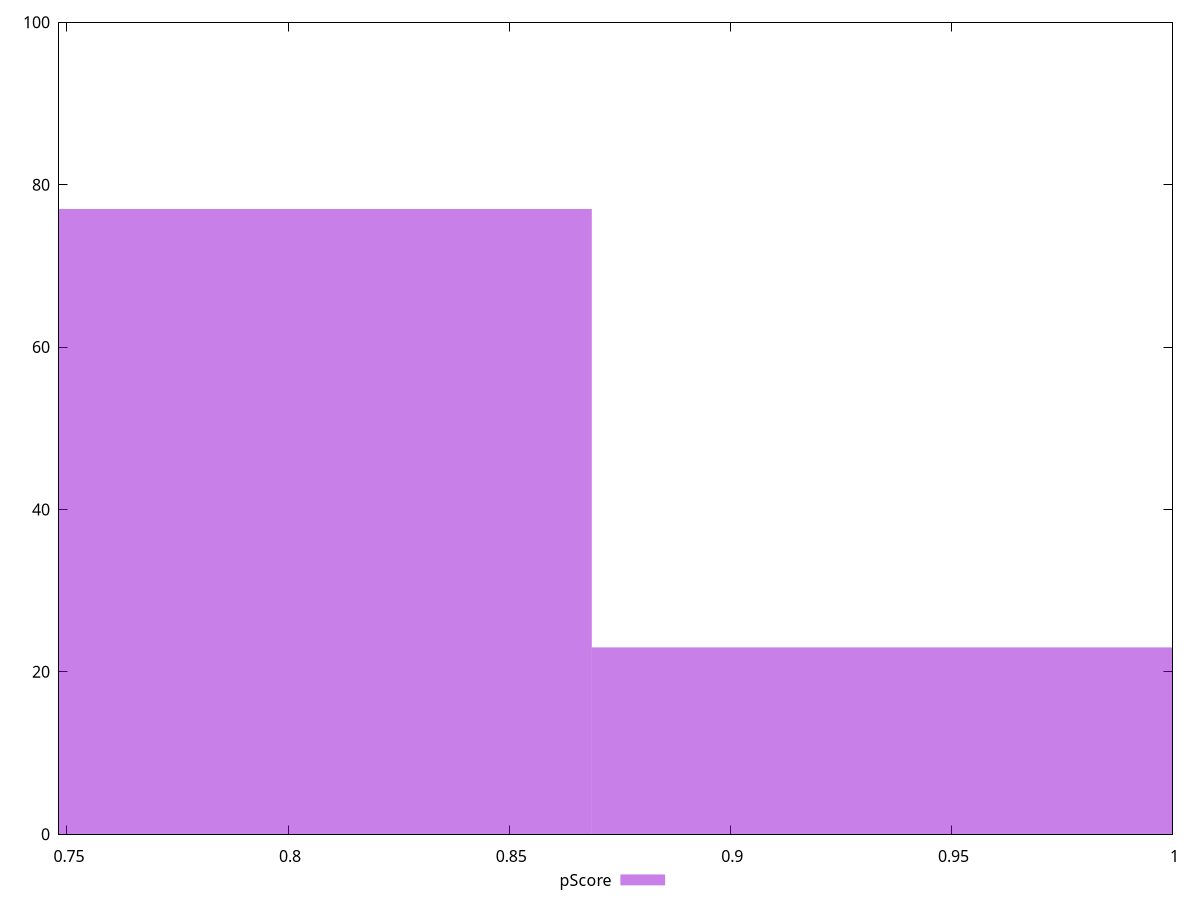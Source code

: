 reset

$pScore <<EOF
0.7445910486229727 77
0.9927880648306302 23
EOF

set key outside below
set boxwidth 0.24819701620765755
set xrange [0.7482088888888889:1]
set yrange [0:100]
set trange [0:100]
set style fill transparent solid 0.5 noborder
set terminal svg size 640, 490 enhanced background rgb 'white'
set output "reports/report_00033_2021-03-01T14-23-16.841Z/uses-rel-preconnect/samples/astro/pScore/histogram.svg"

plot $pScore title "pScore" with boxes

reset
